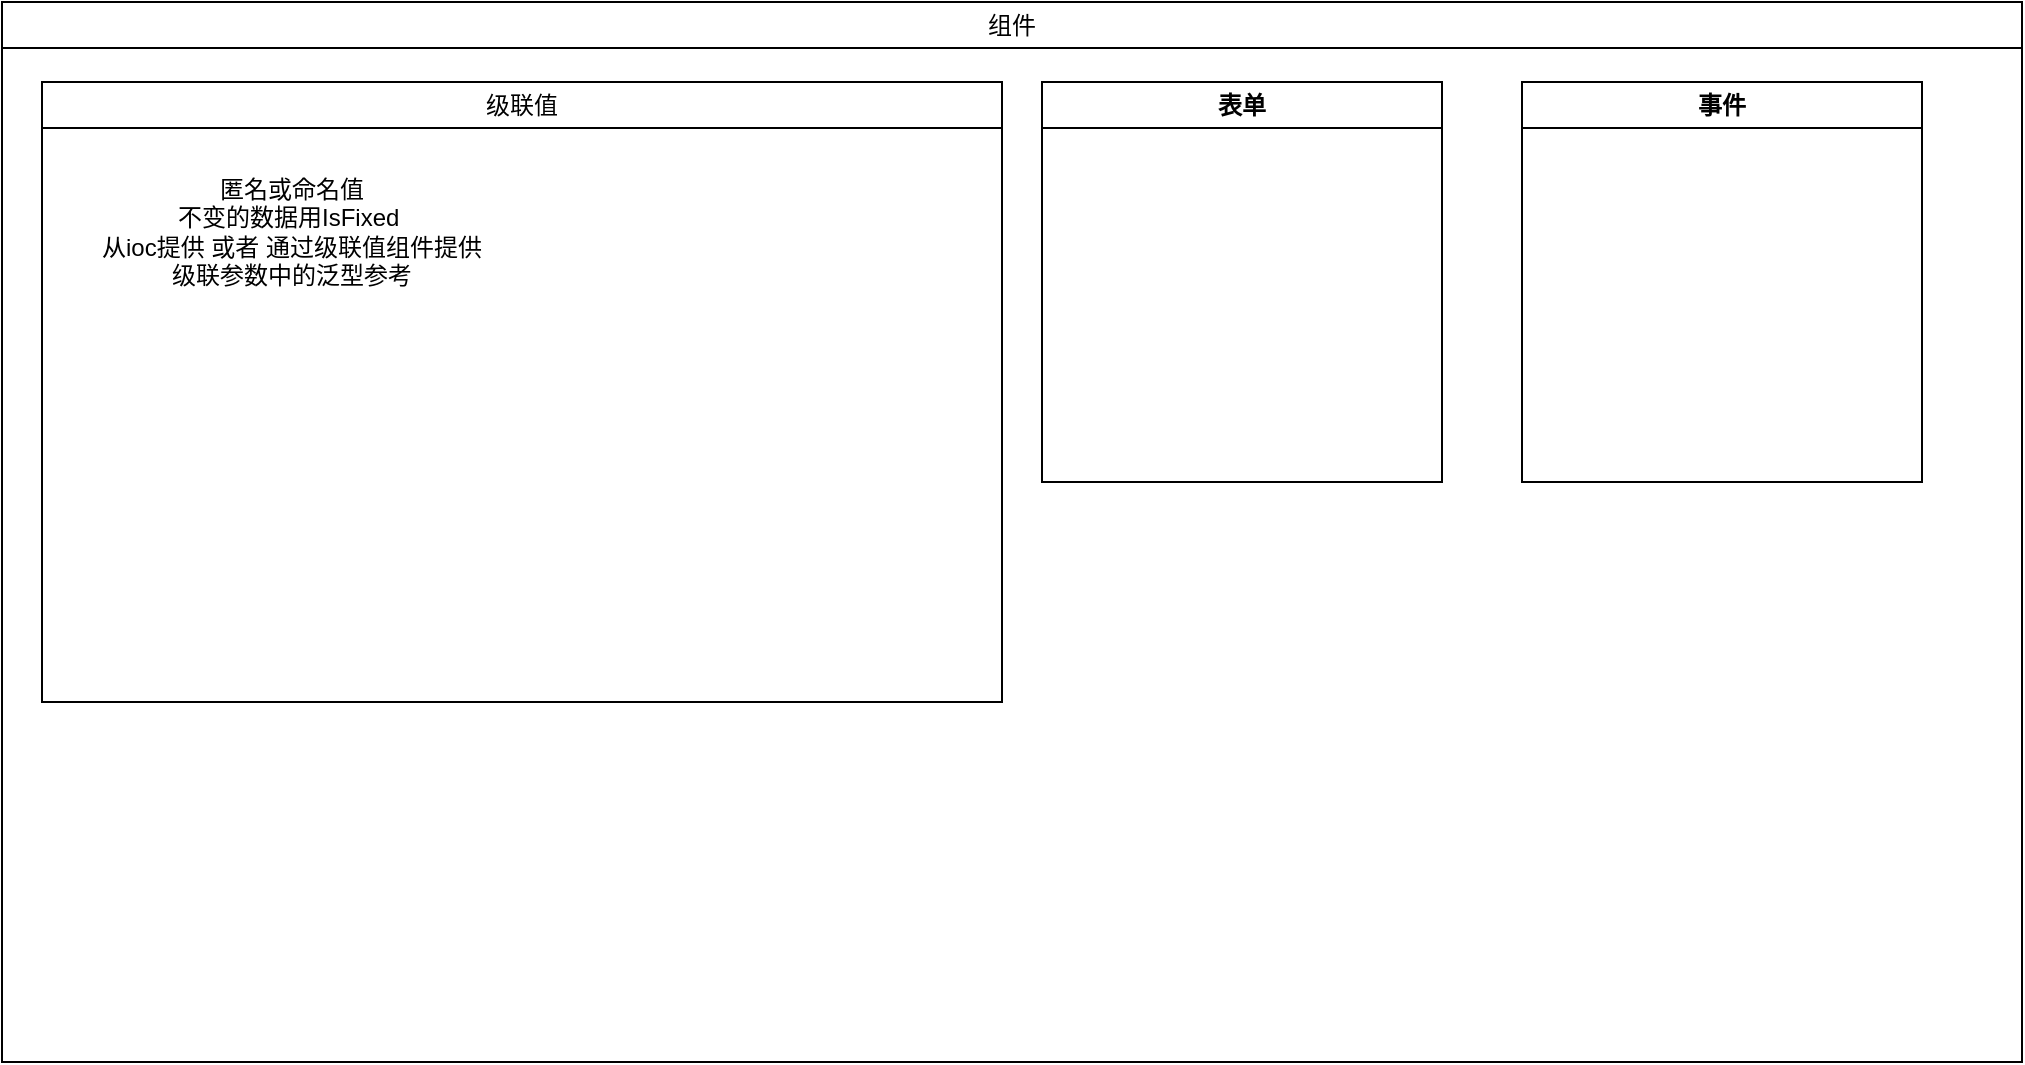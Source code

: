 <mxfile version="24.4.15" type="github">
  <diagram name="第 1 页" id="9dL3aeNZnrdGKL3NRtZ4">
    <mxGraphModel dx="1426" dy="793" grid="1" gridSize="10" guides="1" tooltips="1" connect="1" arrows="1" fold="1" page="1" pageScale="1" pageWidth="827" pageHeight="1169" math="0" shadow="0">
      <root>
        <mxCell id="0" />
        <mxCell id="1" parent="0" />
        <mxCell id="Nx5NZt9RhkugBRBcL5FL-34" value="&lt;span style=&quot;font-weight: 400;&quot;&gt;组件&lt;/span&gt;" style="swimlane;whiteSpace=wrap;html=1;startSize=23;" vertex="1" parent="1">
          <mxGeometry x="190" y="30" width="1010" height="530" as="geometry">
            <mxRectangle x="190" y="30" width="60" height="30" as="alternateBounds" />
          </mxGeometry>
        </mxCell>
        <UserObject label="&lt;span style=&quot;font-weight: 400; text-align: left;&quot;&gt;级联值&lt;/span&gt;" link="https://learn.microsoft.com/zh-cn/aspnet/core/blazor/components/cascading-values-and-parameters?view=aspnetcore-8.0" linkTarget="_blank" id="Nx5NZt9RhkugBRBcL5FL-10">
          <mxCell style="swimlane;whiteSpace=wrap;html=1;" vertex="1" parent="Nx5NZt9RhkugBRBcL5FL-34">
            <mxGeometry x="20" y="40" width="480" height="310" as="geometry">
              <mxRectangle x="20" y="40" width="80" height="30" as="alternateBounds" />
            </mxGeometry>
          </mxCell>
        </UserObject>
        <mxCell id="Nx5NZt9RhkugBRBcL5FL-37" value="&lt;span style=&quot;text-align: left;&quot;&gt;匿名或命名值&lt;/span&gt;&lt;div&gt;&lt;span style=&quot;text-align: left;&quot;&gt;不变的数据用IsFixed&amp;nbsp;&lt;/span&gt;&lt;span style=&quot;text-align: left;&quot;&gt;&lt;br&gt;&lt;/span&gt;&lt;/div&gt;&lt;div&gt;&lt;span style=&quot;text-align: left;&quot;&gt;从ioc提供 或者 通过级联值组件提供&lt;/span&gt;&lt;span style=&quot;text-align: left;&quot;&gt;&lt;br&gt;&lt;/span&gt;&lt;/div&gt;&lt;div&gt;&lt;span style=&quot;text-align: left;&quot;&gt;级联参数中的泛型参考&lt;/span&gt;&lt;span style=&quot;text-align: left;&quot;&gt;&lt;br&gt;&lt;/span&gt;&lt;/div&gt;" style="text;html=1;align=center;verticalAlign=middle;whiteSpace=wrap;rounded=0;" vertex="1" parent="Nx5NZt9RhkugBRBcL5FL-10">
          <mxGeometry x="20" y="40" width="210" height="70" as="geometry" />
        </mxCell>
        <mxCell id="Nx5NZt9RhkugBRBcL5FL-35" value="事件" style="swimlane;whiteSpace=wrap;html=1;" vertex="1" parent="Nx5NZt9RhkugBRBcL5FL-34">
          <mxGeometry x="760" y="40" width="200" height="200" as="geometry">
            <mxRectangle x="20" y="240" width="60" height="30" as="alternateBounds" />
          </mxGeometry>
        </mxCell>
        <mxCell id="Nx5NZt9RhkugBRBcL5FL-36" value="表单" style="swimlane;whiteSpace=wrap;html=1;" vertex="1" parent="Nx5NZt9RhkugBRBcL5FL-34">
          <mxGeometry x="520" y="40" width="200" height="200" as="geometry">
            <mxRectangle x="20" y="240" width="60" height="30" as="alternateBounds" />
          </mxGeometry>
        </mxCell>
      </root>
    </mxGraphModel>
  </diagram>
</mxfile>
